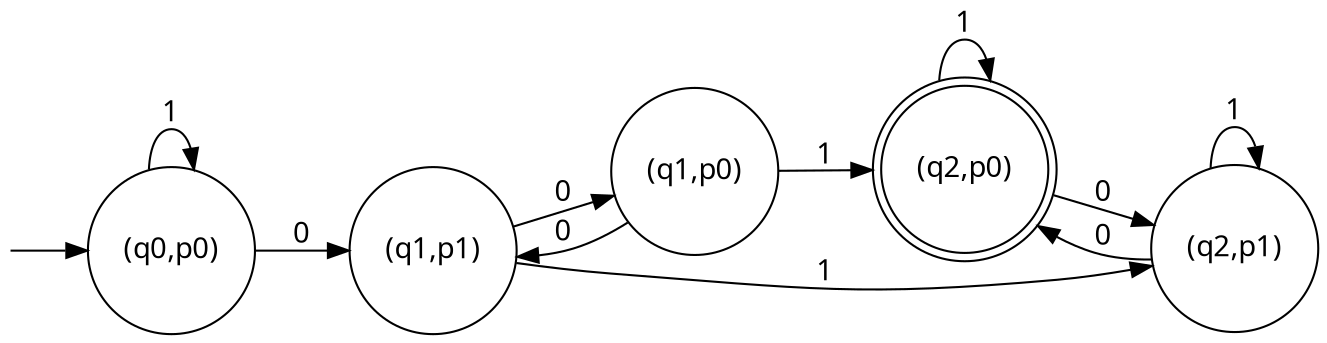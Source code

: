 digraph ej03 {
	dpi=300
    rankdir=LR
	fontname="Ubuntu Mono"
	node [fontname="Ubuntu Mono", width=0.5]
	edge [fontname="Ubuntu Mono"]
	node [shape=doublecircle]; "(q2,p0)"
	node [shape=circle]
	start [label="", shape=none, width=0, height=0]
	start -> "(q0,p0)"
	"(q0,p0)" -> "(q1,p1)" [label="0"]
	"(q0,p0)" -> "(q0,p0)" [label="1"]
	"(q1,p0)" -> "(q1,p1)" [label="0"]
	"(q1,p0)" -> "(q2,p0)" [label="1"]
	"(q1,p1)" -> "(q1,p0)" [label="0"]
	"(q1,p1)" -> "(q2,p1)" [label="1"]
	"(q2,p0)" -> "(q2,p1)" [label="0"]
	"(q2,p0)" -> "(q2,p0)" [label="1"]
	"(q2,p1)" -> "(q2,p0)" [label="0"]
	"(q2,p1)" -> "(q2,p1)" [label="1"]
}
